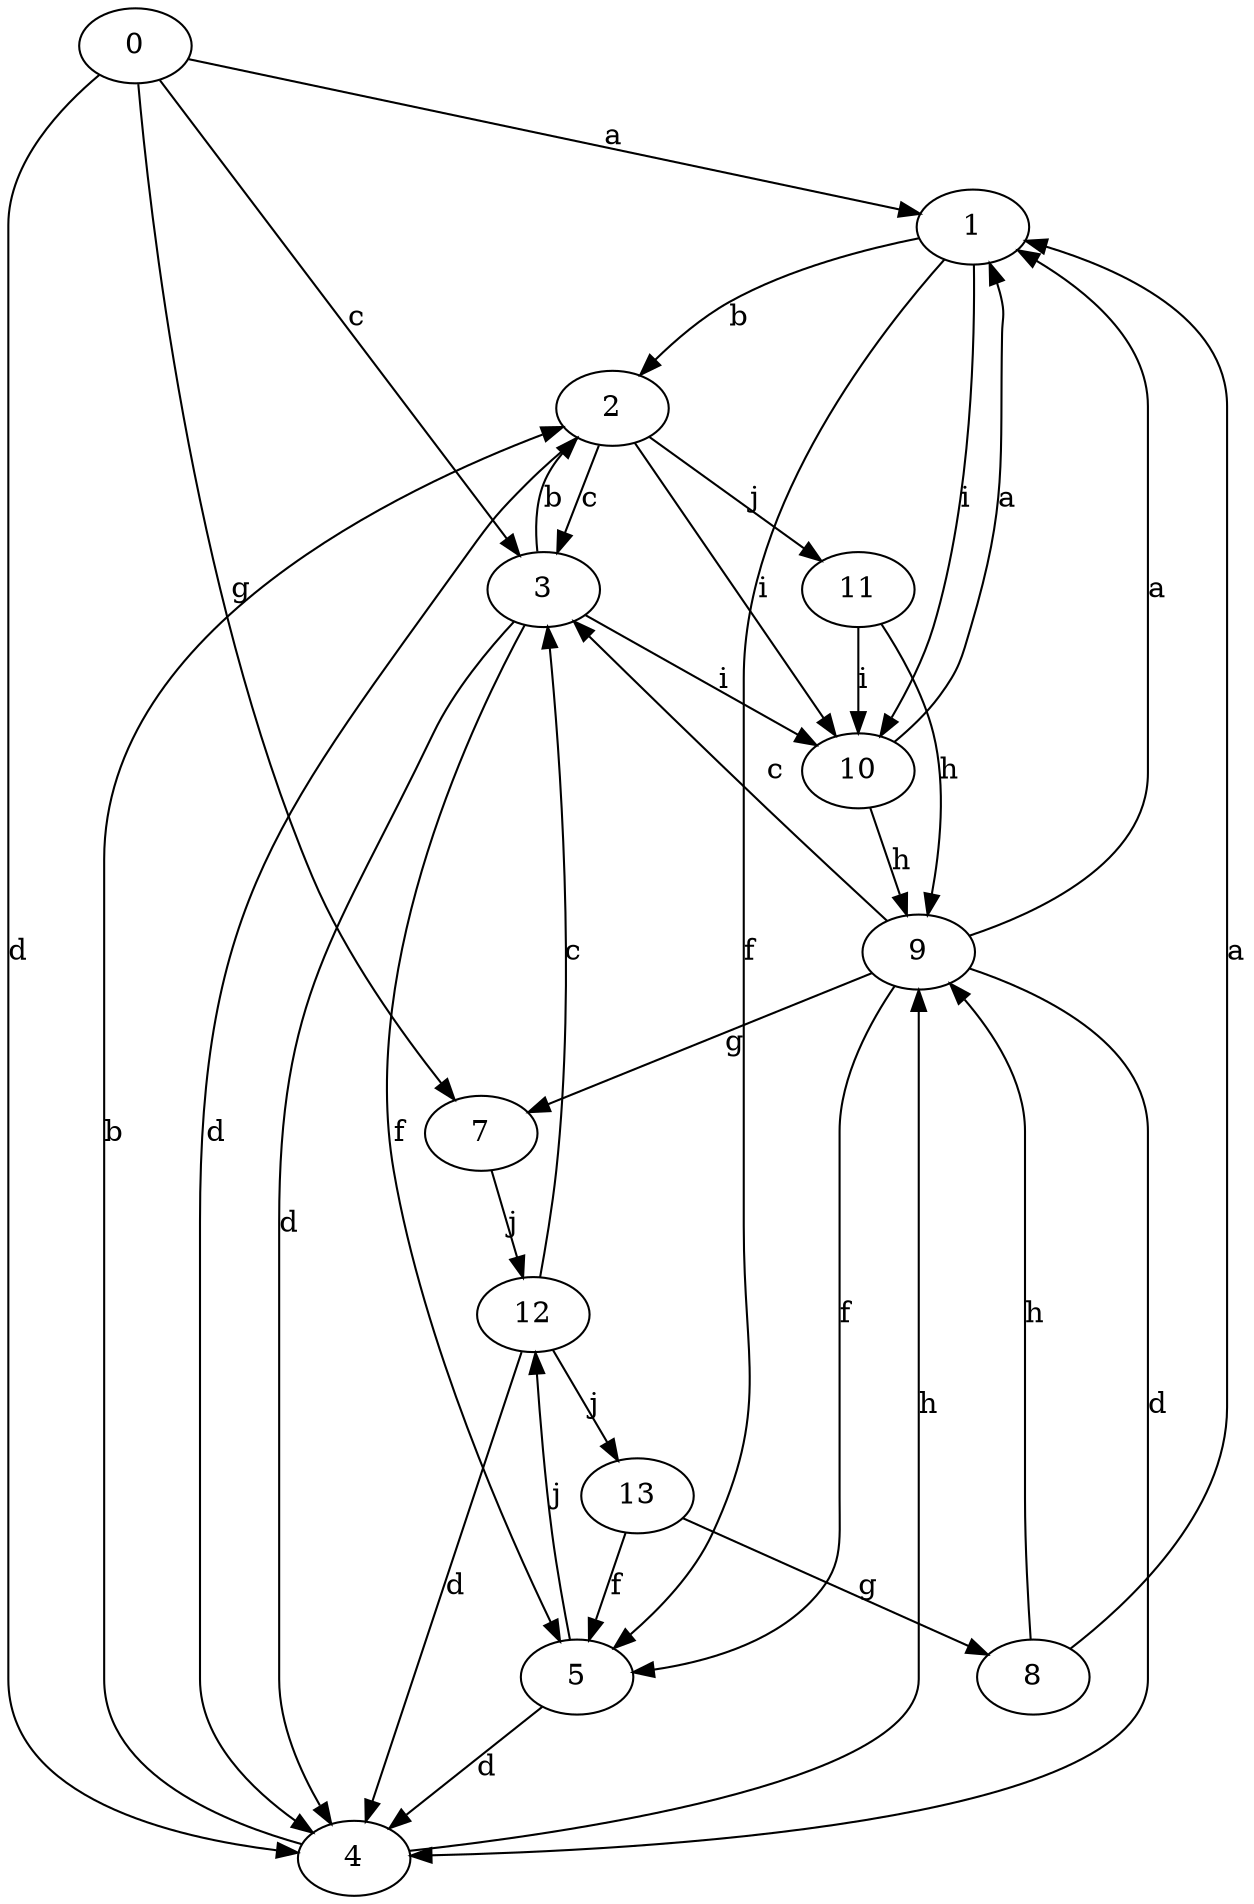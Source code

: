 strict digraph  {
0;
1;
2;
3;
4;
5;
7;
8;
9;
10;
11;
12;
13;
0 -> 1  [label=a];
0 -> 3  [label=c];
0 -> 4  [label=d];
0 -> 7  [label=g];
1 -> 2  [label=b];
1 -> 5  [label=f];
1 -> 10  [label=i];
2 -> 3  [label=c];
2 -> 4  [label=d];
2 -> 10  [label=i];
2 -> 11  [label=j];
3 -> 2  [label=b];
3 -> 4  [label=d];
3 -> 5  [label=f];
3 -> 10  [label=i];
4 -> 2  [label=b];
4 -> 9  [label=h];
5 -> 4  [label=d];
5 -> 12  [label=j];
7 -> 12  [label=j];
8 -> 1  [label=a];
8 -> 9  [label=h];
9 -> 1  [label=a];
9 -> 3  [label=c];
9 -> 4  [label=d];
9 -> 5  [label=f];
9 -> 7  [label=g];
10 -> 1  [label=a];
10 -> 9  [label=h];
11 -> 9  [label=h];
11 -> 10  [label=i];
12 -> 3  [label=c];
12 -> 4  [label=d];
12 -> 13  [label=j];
13 -> 5  [label=f];
13 -> 8  [label=g];
}
